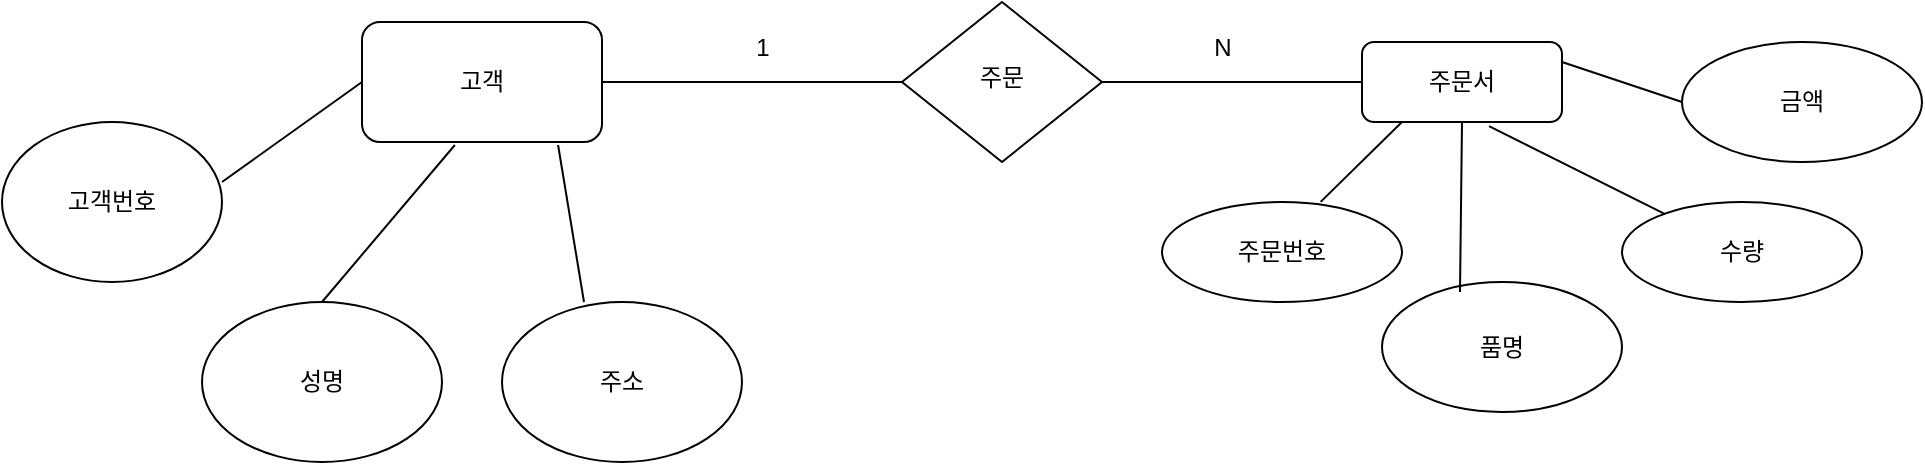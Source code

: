 <mxfile version="24.2.2" type="github">
  <diagram id="C5RBs43oDa-KdzZeNtuy" name="Page-1">
    <mxGraphModel dx="1842" dy="511" grid="1" gridSize="10" guides="1" tooltips="1" connect="1" arrows="1" fold="1" page="1" pageScale="1" pageWidth="827" pageHeight="1169" math="0" shadow="0">
      <root>
        <mxCell id="WIyWlLk6GJQsqaUBKTNV-0" />
        <mxCell id="WIyWlLk6GJQsqaUBKTNV-1" parent="WIyWlLk6GJQsqaUBKTNV-0" />
        <mxCell id="WIyWlLk6GJQsqaUBKTNV-3" value="고객" style="rounded=1;whiteSpace=wrap;html=1;fontSize=12;glass=0;strokeWidth=1;shadow=0;" parent="WIyWlLk6GJQsqaUBKTNV-1" vertex="1">
          <mxGeometry x="80" y="90" width="120" height="60" as="geometry" />
        </mxCell>
        <mxCell id="WIyWlLk6GJQsqaUBKTNV-6" value="주문" style="rhombus;whiteSpace=wrap;html=1;shadow=0;fontFamily=Helvetica;fontSize=12;align=center;strokeWidth=1;spacing=6;spacingTop=-4;" parent="WIyWlLk6GJQsqaUBKTNV-1" vertex="1">
          <mxGeometry x="350" y="80" width="100" height="80" as="geometry" />
        </mxCell>
        <mxCell id="WIyWlLk6GJQsqaUBKTNV-7" value="주문서" style="rounded=1;whiteSpace=wrap;html=1;fontSize=12;glass=0;strokeWidth=1;shadow=0;" parent="WIyWlLk6GJQsqaUBKTNV-1" vertex="1">
          <mxGeometry x="580" y="100" width="100" height="40" as="geometry" />
        </mxCell>
        <mxCell id="AU4N8_2RRk-WVJH4RdMO-5" value="주문번호" style="ellipse;whiteSpace=wrap;html=1;" vertex="1" parent="WIyWlLk6GJQsqaUBKTNV-1">
          <mxGeometry x="480" y="180" width="120" height="50" as="geometry" />
        </mxCell>
        <mxCell id="AU4N8_2RRk-WVJH4RdMO-6" value="품명" style="ellipse;whiteSpace=wrap;html=1;" vertex="1" parent="WIyWlLk6GJQsqaUBKTNV-1">
          <mxGeometry x="590" y="220" width="120" height="65" as="geometry" />
        </mxCell>
        <mxCell id="AU4N8_2RRk-WVJH4RdMO-7" value="주소" style="ellipse;whiteSpace=wrap;html=1;" vertex="1" parent="WIyWlLk6GJQsqaUBKTNV-1">
          <mxGeometry x="150" y="230" width="120" height="80" as="geometry" />
        </mxCell>
        <mxCell id="AU4N8_2RRk-WVJH4RdMO-8" value="성명" style="ellipse;whiteSpace=wrap;html=1;" vertex="1" parent="WIyWlLk6GJQsqaUBKTNV-1">
          <mxGeometry y="230" width="120" height="80" as="geometry" />
        </mxCell>
        <mxCell id="AU4N8_2RRk-WVJH4RdMO-9" value="고객번호" style="ellipse;whiteSpace=wrap;html=1;" vertex="1" parent="WIyWlLk6GJQsqaUBKTNV-1">
          <mxGeometry x="-100" y="140" width="110" height="80" as="geometry" />
        </mxCell>
        <mxCell id="AU4N8_2RRk-WVJH4RdMO-10" value="" style="endArrow=none;html=1;rounded=0;entryX=0;entryY=0.5;entryDx=0;entryDy=0;" edge="1" parent="WIyWlLk6GJQsqaUBKTNV-1" source="WIyWlLk6GJQsqaUBKTNV-3" target="WIyWlLk6GJQsqaUBKTNV-6">
          <mxGeometry width="50" height="50" relative="1" as="geometry">
            <mxPoint x="210" y="120" as="sourcePoint" />
            <mxPoint x="390" y="140" as="targetPoint" />
          </mxGeometry>
        </mxCell>
        <mxCell id="AU4N8_2RRk-WVJH4RdMO-11" value="" style="endArrow=none;html=1;rounded=0;entryX=0;entryY=0.5;entryDx=0;entryDy=0;exitX=1;exitY=0.5;exitDx=0;exitDy=0;" edge="1" parent="WIyWlLk6GJQsqaUBKTNV-1" source="WIyWlLk6GJQsqaUBKTNV-6" target="WIyWlLk6GJQsqaUBKTNV-7">
          <mxGeometry width="50" height="50" relative="1" as="geometry">
            <mxPoint x="460" y="120" as="sourcePoint" />
            <mxPoint x="460" y="70" as="targetPoint" />
          </mxGeometry>
        </mxCell>
        <mxCell id="AU4N8_2RRk-WVJH4RdMO-12" value="수량" style="ellipse;whiteSpace=wrap;html=1;" vertex="1" parent="WIyWlLk6GJQsqaUBKTNV-1">
          <mxGeometry x="710" y="180" width="120" height="50" as="geometry" />
        </mxCell>
        <mxCell id="AU4N8_2RRk-WVJH4RdMO-13" value="금액" style="ellipse;whiteSpace=wrap;html=1;" vertex="1" parent="WIyWlLk6GJQsqaUBKTNV-1">
          <mxGeometry x="740" y="100" width="120" height="60" as="geometry" />
        </mxCell>
        <mxCell id="AU4N8_2RRk-WVJH4RdMO-14" value="" style="endArrow=none;html=1;rounded=0;entryX=0;entryY=0.5;entryDx=0;entryDy=0;" edge="1" parent="WIyWlLk6GJQsqaUBKTNV-1" target="WIyWlLk6GJQsqaUBKTNV-3">
          <mxGeometry width="50" height="50" relative="1" as="geometry">
            <mxPoint x="10" y="170" as="sourcePoint" />
            <mxPoint x="50" y="130" as="targetPoint" />
          </mxGeometry>
        </mxCell>
        <mxCell id="AU4N8_2RRk-WVJH4RdMO-15" value="" style="endArrow=none;html=1;rounded=0;entryX=0.387;entryY=1.025;entryDx=0;entryDy=0;entryPerimeter=0;" edge="1" parent="WIyWlLk6GJQsqaUBKTNV-1" target="WIyWlLk6GJQsqaUBKTNV-3">
          <mxGeometry width="50" height="50" relative="1" as="geometry">
            <mxPoint x="60" y="230" as="sourcePoint" />
            <mxPoint x="139" y="193" as="targetPoint" />
          </mxGeometry>
        </mxCell>
        <mxCell id="AU4N8_2RRk-WVJH4RdMO-16" value="" style="endArrow=none;html=1;rounded=0;entryX=0.817;entryY=1.025;entryDx=0;entryDy=0;entryPerimeter=0;" edge="1" parent="WIyWlLk6GJQsqaUBKTNV-1" target="WIyWlLk6GJQsqaUBKTNV-3">
          <mxGeometry width="50" height="50" relative="1" as="geometry">
            <mxPoint x="191" y="230" as="sourcePoint" />
            <mxPoint x="270" y="193" as="targetPoint" />
          </mxGeometry>
        </mxCell>
        <mxCell id="AU4N8_2RRk-WVJH4RdMO-17" value="" style="endArrow=none;html=1;rounded=0;exitX=0.661;exitY=-0.001;exitDx=0;exitDy=0;exitPerimeter=0;" edge="1" parent="WIyWlLk6GJQsqaUBKTNV-1" source="AU4N8_2RRk-WVJH4RdMO-5">
          <mxGeometry width="50" height="50" relative="1" as="geometry">
            <mxPoint x="570" y="190" as="sourcePoint" />
            <mxPoint x="600" y="140" as="targetPoint" />
          </mxGeometry>
        </mxCell>
        <mxCell id="AU4N8_2RRk-WVJH4RdMO-18" value="" style="endArrow=none;html=1;rounded=0;exitX=0.661;exitY=-0.001;exitDx=0;exitDy=0;exitPerimeter=0;entryX=0.5;entryY=1;entryDx=0;entryDy=0;" edge="1" parent="WIyWlLk6GJQsqaUBKTNV-1" target="WIyWlLk6GJQsqaUBKTNV-7">
          <mxGeometry width="50" height="50" relative="1" as="geometry">
            <mxPoint x="629" y="225" as="sourcePoint" />
            <mxPoint x="680" y="185" as="targetPoint" />
          </mxGeometry>
        </mxCell>
        <mxCell id="AU4N8_2RRk-WVJH4RdMO-19" value="" style="endArrow=none;html=1;rounded=0;exitX=0;exitY=0.5;exitDx=0;exitDy=0;entryX=1;entryY=0.25;entryDx=0;entryDy=0;" edge="1" parent="WIyWlLk6GJQsqaUBKTNV-1" source="AU4N8_2RRk-WVJH4RdMO-13" target="WIyWlLk6GJQsqaUBKTNV-7">
          <mxGeometry width="50" height="50" relative="1" as="geometry">
            <mxPoint x="680" y="150" as="sourcePoint" />
            <mxPoint x="721" y="110" as="targetPoint" />
          </mxGeometry>
        </mxCell>
        <mxCell id="AU4N8_2RRk-WVJH4RdMO-20" value="" style="endArrow=none;html=1;rounded=0;entryX=0.635;entryY=1.051;entryDx=0;entryDy=0;entryPerimeter=0;" edge="1" parent="WIyWlLk6GJQsqaUBKTNV-1" source="AU4N8_2RRk-WVJH4RdMO-12" target="WIyWlLk6GJQsqaUBKTNV-7">
          <mxGeometry width="50" height="50" relative="1" as="geometry">
            <mxPoint x="589" y="210" as="sourcePoint" />
            <mxPoint x="589" y="170" as="targetPoint" />
          </mxGeometry>
        </mxCell>
        <mxCell id="AU4N8_2RRk-WVJH4RdMO-21" value="1" style="text;html=1;align=center;verticalAlign=middle;resizable=0;points=[];autosize=1;strokeColor=none;fillColor=none;" vertex="1" parent="WIyWlLk6GJQsqaUBKTNV-1">
          <mxGeometry x="265" y="88" width="30" height="30" as="geometry" />
        </mxCell>
        <mxCell id="AU4N8_2RRk-WVJH4RdMO-22" value="N" style="text;html=1;align=center;verticalAlign=middle;resizable=0;points=[];autosize=1;strokeColor=none;fillColor=none;" vertex="1" parent="WIyWlLk6GJQsqaUBKTNV-1">
          <mxGeometry x="495" y="88" width="30" height="30" as="geometry" />
        </mxCell>
      </root>
    </mxGraphModel>
  </diagram>
</mxfile>
